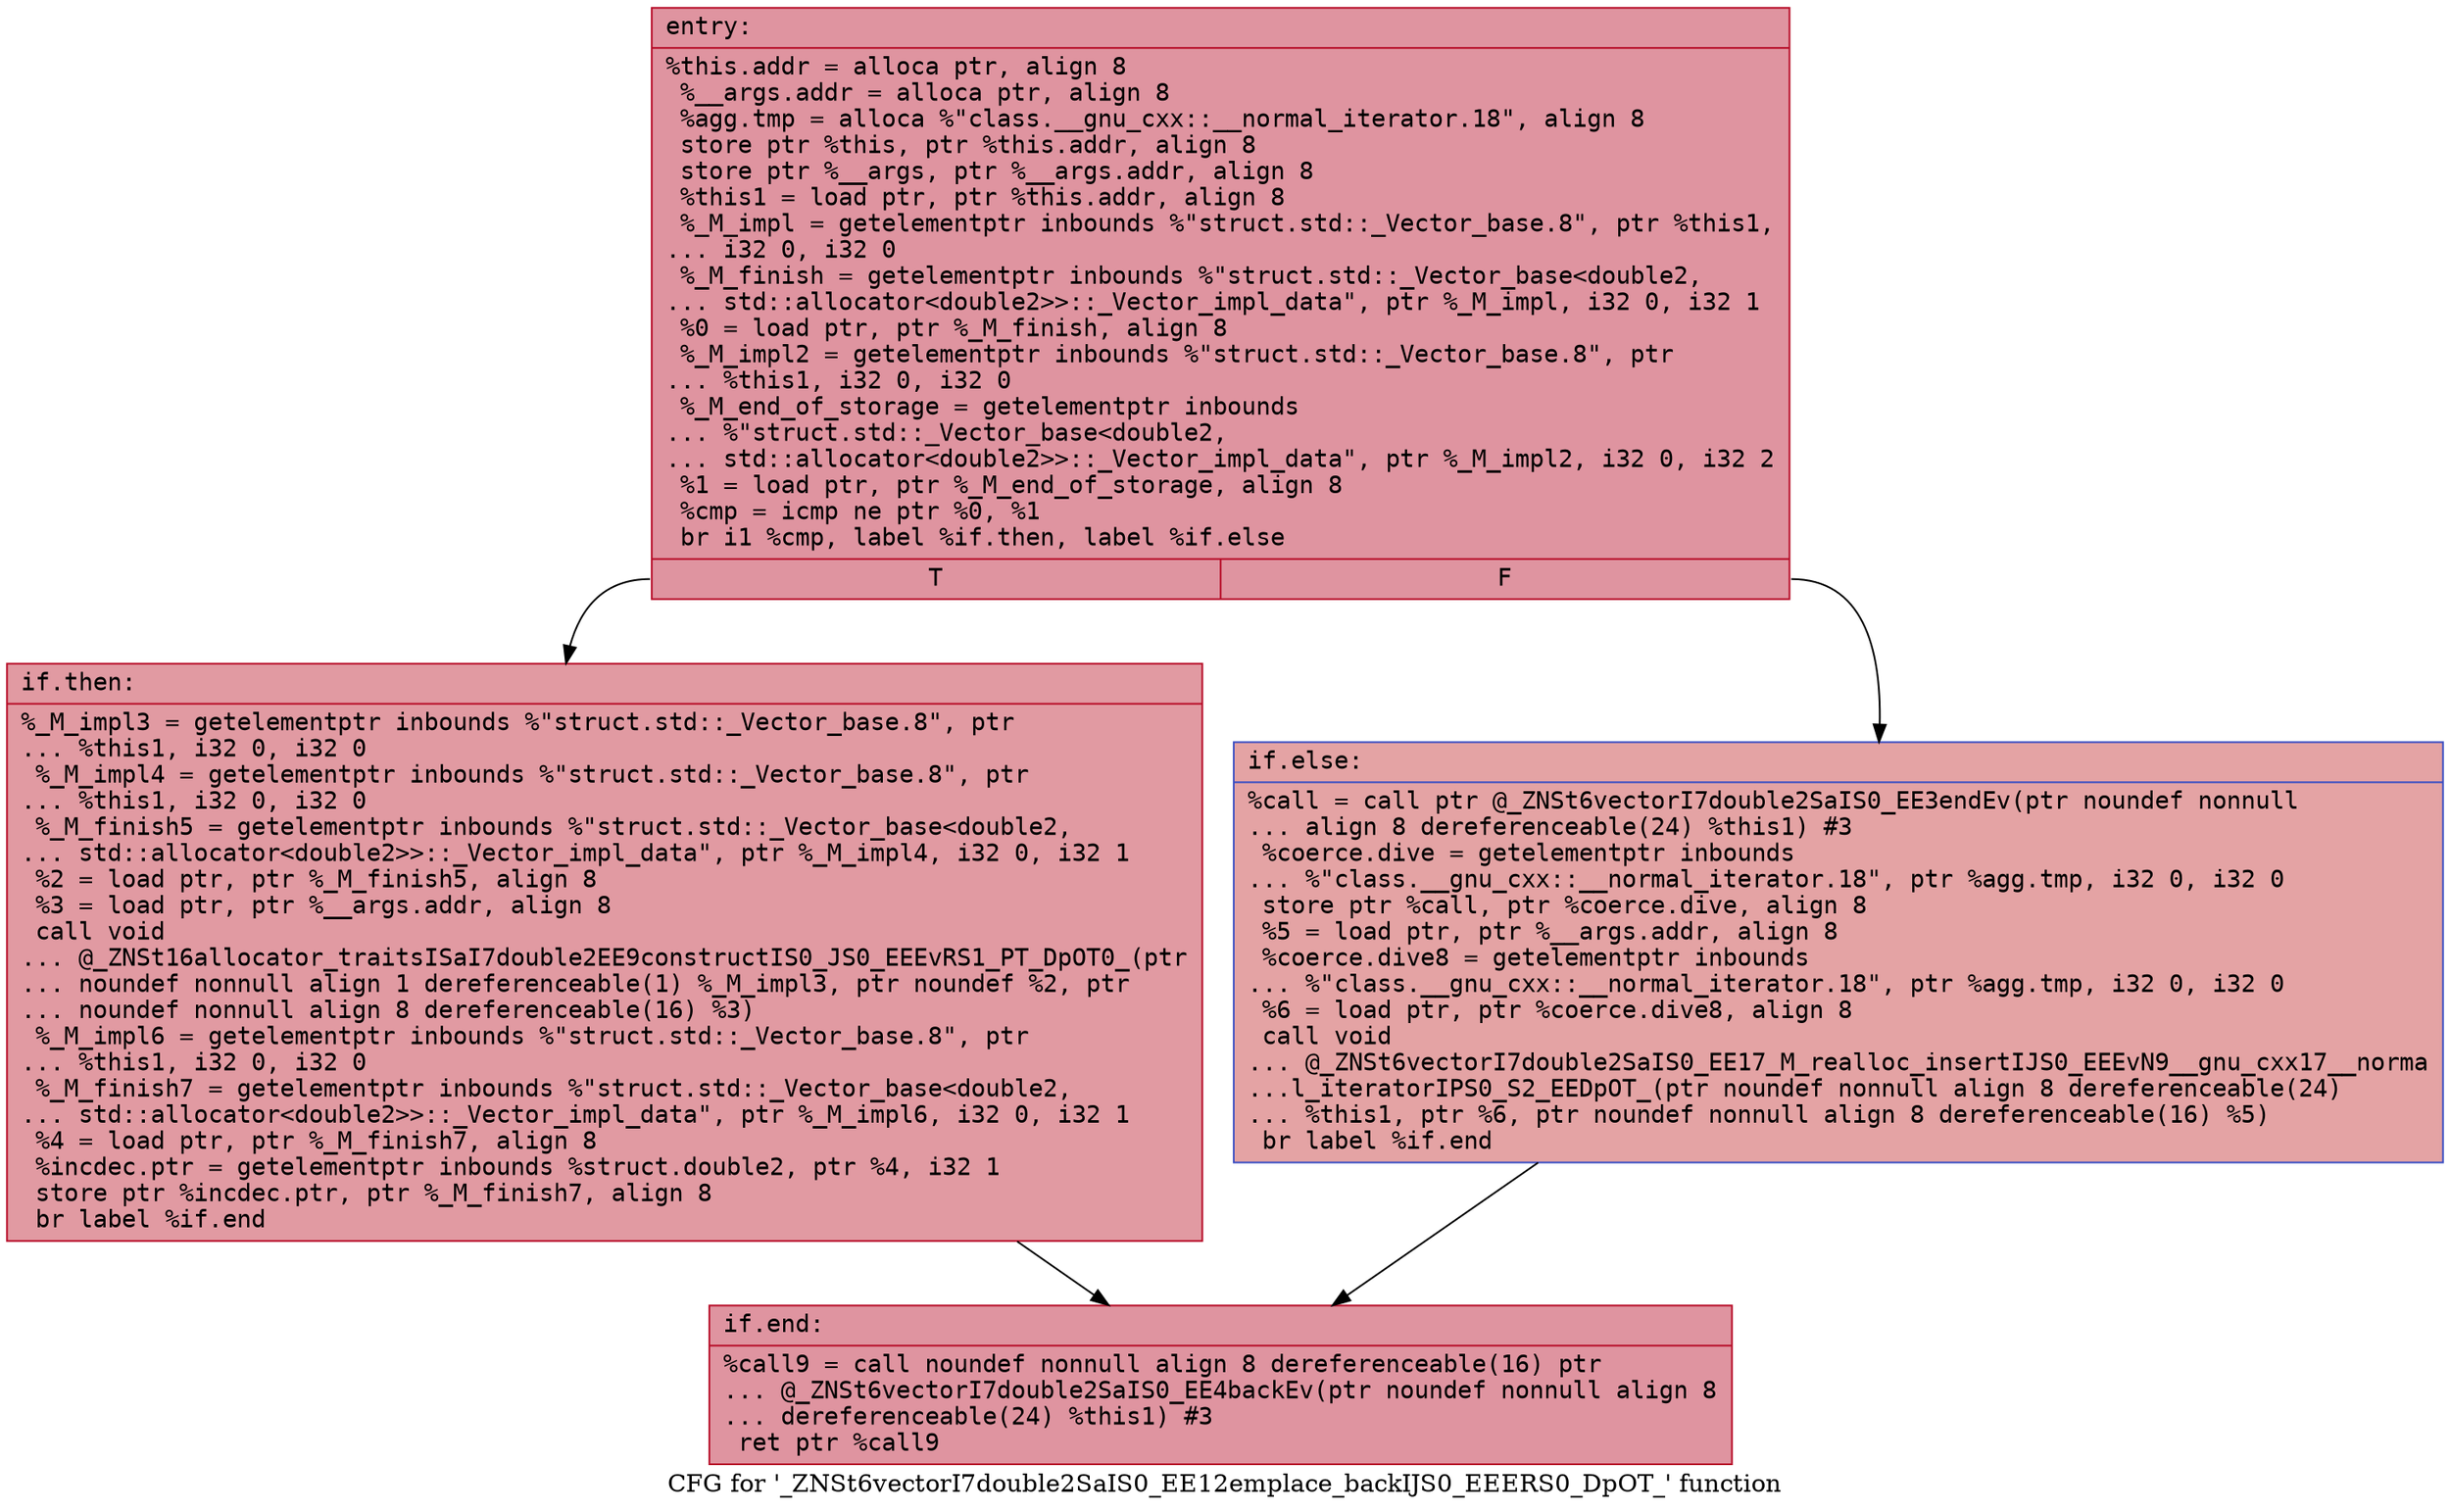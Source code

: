 digraph "CFG for '_ZNSt6vectorI7double2SaIS0_EE12emplace_backIJS0_EEERS0_DpOT_' function" {
	label="CFG for '_ZNSt6vectorI7double2SaIS0_EE12emplace_backIJS0_EEERS0_DpOT_' function";

	Node0x55799250abe0 [shape=record,color="#b70d28ff", style=filled, fillcolor="#b70d2870" fontname="Courier",label="{entry:\l|  %this.addr = alloca ptr, align 8\l  %__args.addr = alloca ptr, align 8\l  %agg.tmp = alloca %\"class.__gnu_cxx::__normal_iterator.18\", align 8\l  store ptr %this, ptr %this.addr, align 8\l  store ptr %__args, ptr %__args.addr, align 8\l  %this1 = load ptr, ptr %this.addr, align 8\l  %_M_impl = getelementptr inbounds %\"struct.std::_Vector_base.8\", ptr %this1,\l... i32 0, i32 0\l  %_M_finish = getelementptr inbounds %\"struct.std::_Vector_base\<double2,\l... std::allocator\<double2\>\>::_Vector_impl_data\", ptr %_M_impl, i32 0, i32 1\l  %0 = load ptr, ptr %_M_finish, align 8\l  %_M_impl2 = getelementptr inbounds %\"struct.std::_Vector_base.8\", ptr\l... %this1, i32 0, i32 0\l  %_M_end_of_storage = getelementptr inbounds\l... %\"struct.std::_Vector_base\<double2,\l... std::allocator\<double2\>\>::_Vector_impl_data\", ptr %_M_impl2, i32 0, i32 2\l  %1 = load ptr, ptr %_M_end_of_storage, align 8\l  %cmp = icmp ne ptr %0, %1\l  br i1 %cmp, label %if.then, label %if.else\l|{<s0>T|<s1>F}}"];
	Node0x55799250abe0:s0 -> Node0x55799250ac30[tooltip="entry -> if.then\nProbability 62.50%" ];
	Node0x55799250abe0:s1 -> Node0x55799250b990[tooltip="entry -> if.else\nProbability 37.50%" ];
	Node0x55799250ac30 [shape=record,color="#b70d28ff", style=filled, fillcolor="#bb1b2c70" fontname="Courier",label="{if.then:\l|  %_M_impl3 = getelementptr inbounds %\"struct.std::_Vector_base.8\", ptr\l... %this1, i32 0, i32 0\l  %_M_impl4 = getelementptr inbounds %\"struct.std::_Vector_base.8\", ptr\l... %this1, i32 0, i32 0\l  %_M_finish5 = getelementptr inbounds %\"struct.std::_Vector_base\<double2,\l... std::allocator\<double2\>\>::_Vector_impl_data\", ptr %_M_impl4, i32 0, i32 1\l  %2 = load ptr, ptr %_M_finish5, align 8\l  %3 = load ptr, ptr %__args.addr, align 8\l  call void\l... @_ZNSt16allocator_traitsISaI7double2EE9constructIS0_JS0_EEEvRS1_PT_DpOT0_(ptr\l... noundef nonnull align 1 dereferenceable(1) %_M_impl3, ptr noundef %2, ptr\l... noundef nonnull align 8 dereferenceable(16) %3)\l  %_M_impl6 = getelementptr inbounds %\"struct.std::_Vector_base.8\", ptr\l... %this1, i32 0, i32 0\l  %_M_finish7 = getelementptr inbounds %\"struct.std::_Vector_base\<double2,\l... std::allocator\<double2\>\>::_Vector_impl_data\", ptr %_M_impl6, i32 0, i32 1\l  %4 = load ptr, ptr %_M_finish7, align 8\l  %incdec.ptr = getelementptr inbounds %struct.double2, ptr %4, i32 1\l  store ptr %incdec.ptr, ptr %_M_finish7, align 8\l  br label %if.end\l}"];
	Node0x55799250ac30 -> Node0x55799250c3f0[tooltip="if.then -> if.end\nProbability 100.00%" ];
	Node0x55799250b990 [shape=record,color="#3d50c3ff", style=filled, fillcolor="#c32e3170" fontname="Courier",label="{if.else:\l|  %call = call ptr @_ZNSt6vectorI7double2SaIS0_EE3endEv(ptr noundef nonnull\l... align 8 dereferenceable(24) %this1) #3\l  %coerce.dive = getelementptr inbounds\l... %\"class.__gnu_cxx::__normal_iterator.18\", ptr %agg.tmp, i32 0, i32 0\l  store ptr %call, ptr %coerce.dive, align 8\l  %5 = load ptr, ptr %__args.addr, align 8\l  %coerce.dive8 = getelementptr inbounds\l... %\"class.__gnu_cxx::__normal_iterator.18\", ptr %agg.tmp, i32 0, i32 0\l  %6 = load ptr, ptr %coerce.dive8, align 8\l  call void\l... @_ZNSt6vectorI7double2SaIS0_EE17_M_realloc_insertIJS0_EEEvN9__gnu_cxx17__norma\l...l_iteratorIPS0_S2_EEDpOT_(ptr noundef nonnull align 8 dereferenceable(24)\l... %this1, ptr %6, ptr noundef nonnull align 8 dereferenceable(16) %5)\l  br label %if.end\l}"];
	Node0x55799250b990 -> Node0x55799250c3f0[tooltip="if.else -> if.end\nProbability 100.00%" ];
	Node0x55799250c3f0 [shape=record,color="#b70d28ff", style=filled, fillcolor="#b70d2870" fontname="Courier",label="{if.end:\l|  %call9 = call noundef nonnull align 8 dereferenceable(16) ptr\l... @_ZNSt6vectorI7double2SaIS0_EE4backEv(ptr noundef nonnull align 8\l... dereferenceable(24) %this1) #3\l  ret ptr %call9\l}"];
}
